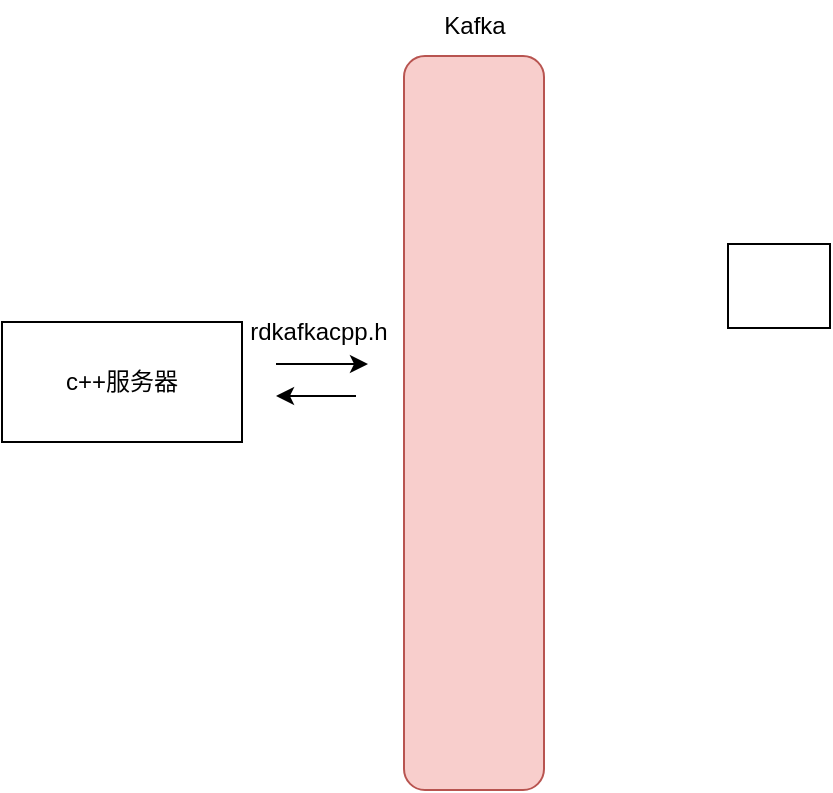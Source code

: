 <mxfile version="24.2.5" type="device">
  <diagram name="第 1 页" id="z6oEG3w2YOVA_7eF-7NK">
    <mxGraphModel dx="819" dy="478" grid="0" gridSize="10" guides="1" tooltips="1" connect="1" arrows="1" fold="1" page="0" pageScale="1" pageWidth="827" pageHeight="1169" math="0" shadow="0">
      <root>
        <mxCell id="0" />
        <mxCell id="1" parent="0" />
        <mxCell id="ydIEp7JqmbvnSmGCKZST-1" value="c++服务器" style="whiteSpace=wrap;html=1;" vertex="1" parent="1">
          <mxGeometry x="48" y="364" width="120" height="60" as="geometry" />
        </mxCell>
        <mxCell id="ydIEp7JqmbvnSmGCKZST-2" value="" style="rounded=1;whiteSpace=wrap;html=1;fillColor=#f8cecc;strokeColor=#b85450;" vertex="1" parent="1">
          <mxGeometry x="249" y="231" width="70" height="367" as="geometry" />
        </mxCell>
        <mxCell id="ydIEp7JqmbvnSmGCKZST-3" value="Kafka" style="text;html=1;align=center;verticalAlign=middle;resizable=0;points=[];autosize=1;strokeColor=none;fillColor=none;" vertex="1" parent="1">
          <mxGeometry x="259.5" y="203" width="49" height="26" as="geometry" />
        </mxCell>
        <mxCell id="ydIEp7JqmbvnSmGCKZST-4" value="" style="edgeStyle=none;orthogonalLoop=1;jettySize=auto;html=1;rounded=0;" edge="1" parent="1">
          <mxGeometry width="100" relative="1" as="geometry">
            <mxPoint x="185" y="385" as="sourcePoint" />
            <mxPoint x="231" y="385" as="targetPoint" />
            <Array as="points" />
          </mxGeometry>
        </mxCell>
        <mxCell id="ydIEp7JqmbvnSmGCKZST-5" value="" style="edgeStyle=none;orthogonalLoop=1;jettySize=auto;html=1;rounded=0;" edge="1" parent="1">
          <mxGeometry width="100" relative="1" as="geometry">
            <mxPoint x="225" y="401" as="sourcePoint" />
            <mxPoint x="185" y="401" as="targetPoint" />
            <Array as="points" />
          </mxGeometry>
        </mxCell>
        <mxCell id="ydIEp7JqmbvnSmGCKZST-6" value="rdkafkacpp.h&lt;div&gt;&lt;br&gt;&lt;/div&gt;" style="text;html=1;align=center;verticalAlign=middle;resizable=0;points=[];autosize=1;strokeColor=none;fillColor=none;" vertex="1" parent="1">
          <mxGeometry x="162" y="355" width="87" height="41" as="geometry" />
        </mxCell>
        <mxCell id="ydIEp7JqmbvnSmGCKZST-7" value="" style="whiteSpace=wrap;html=1;" vertex="1" parent="1">
          <mxGeometry x="411" y="325" width="51" height="42" as="geometry" />
        </mxCell>
      </root>
    </mxGraphModel>
  </diagram>
</mxfile>

